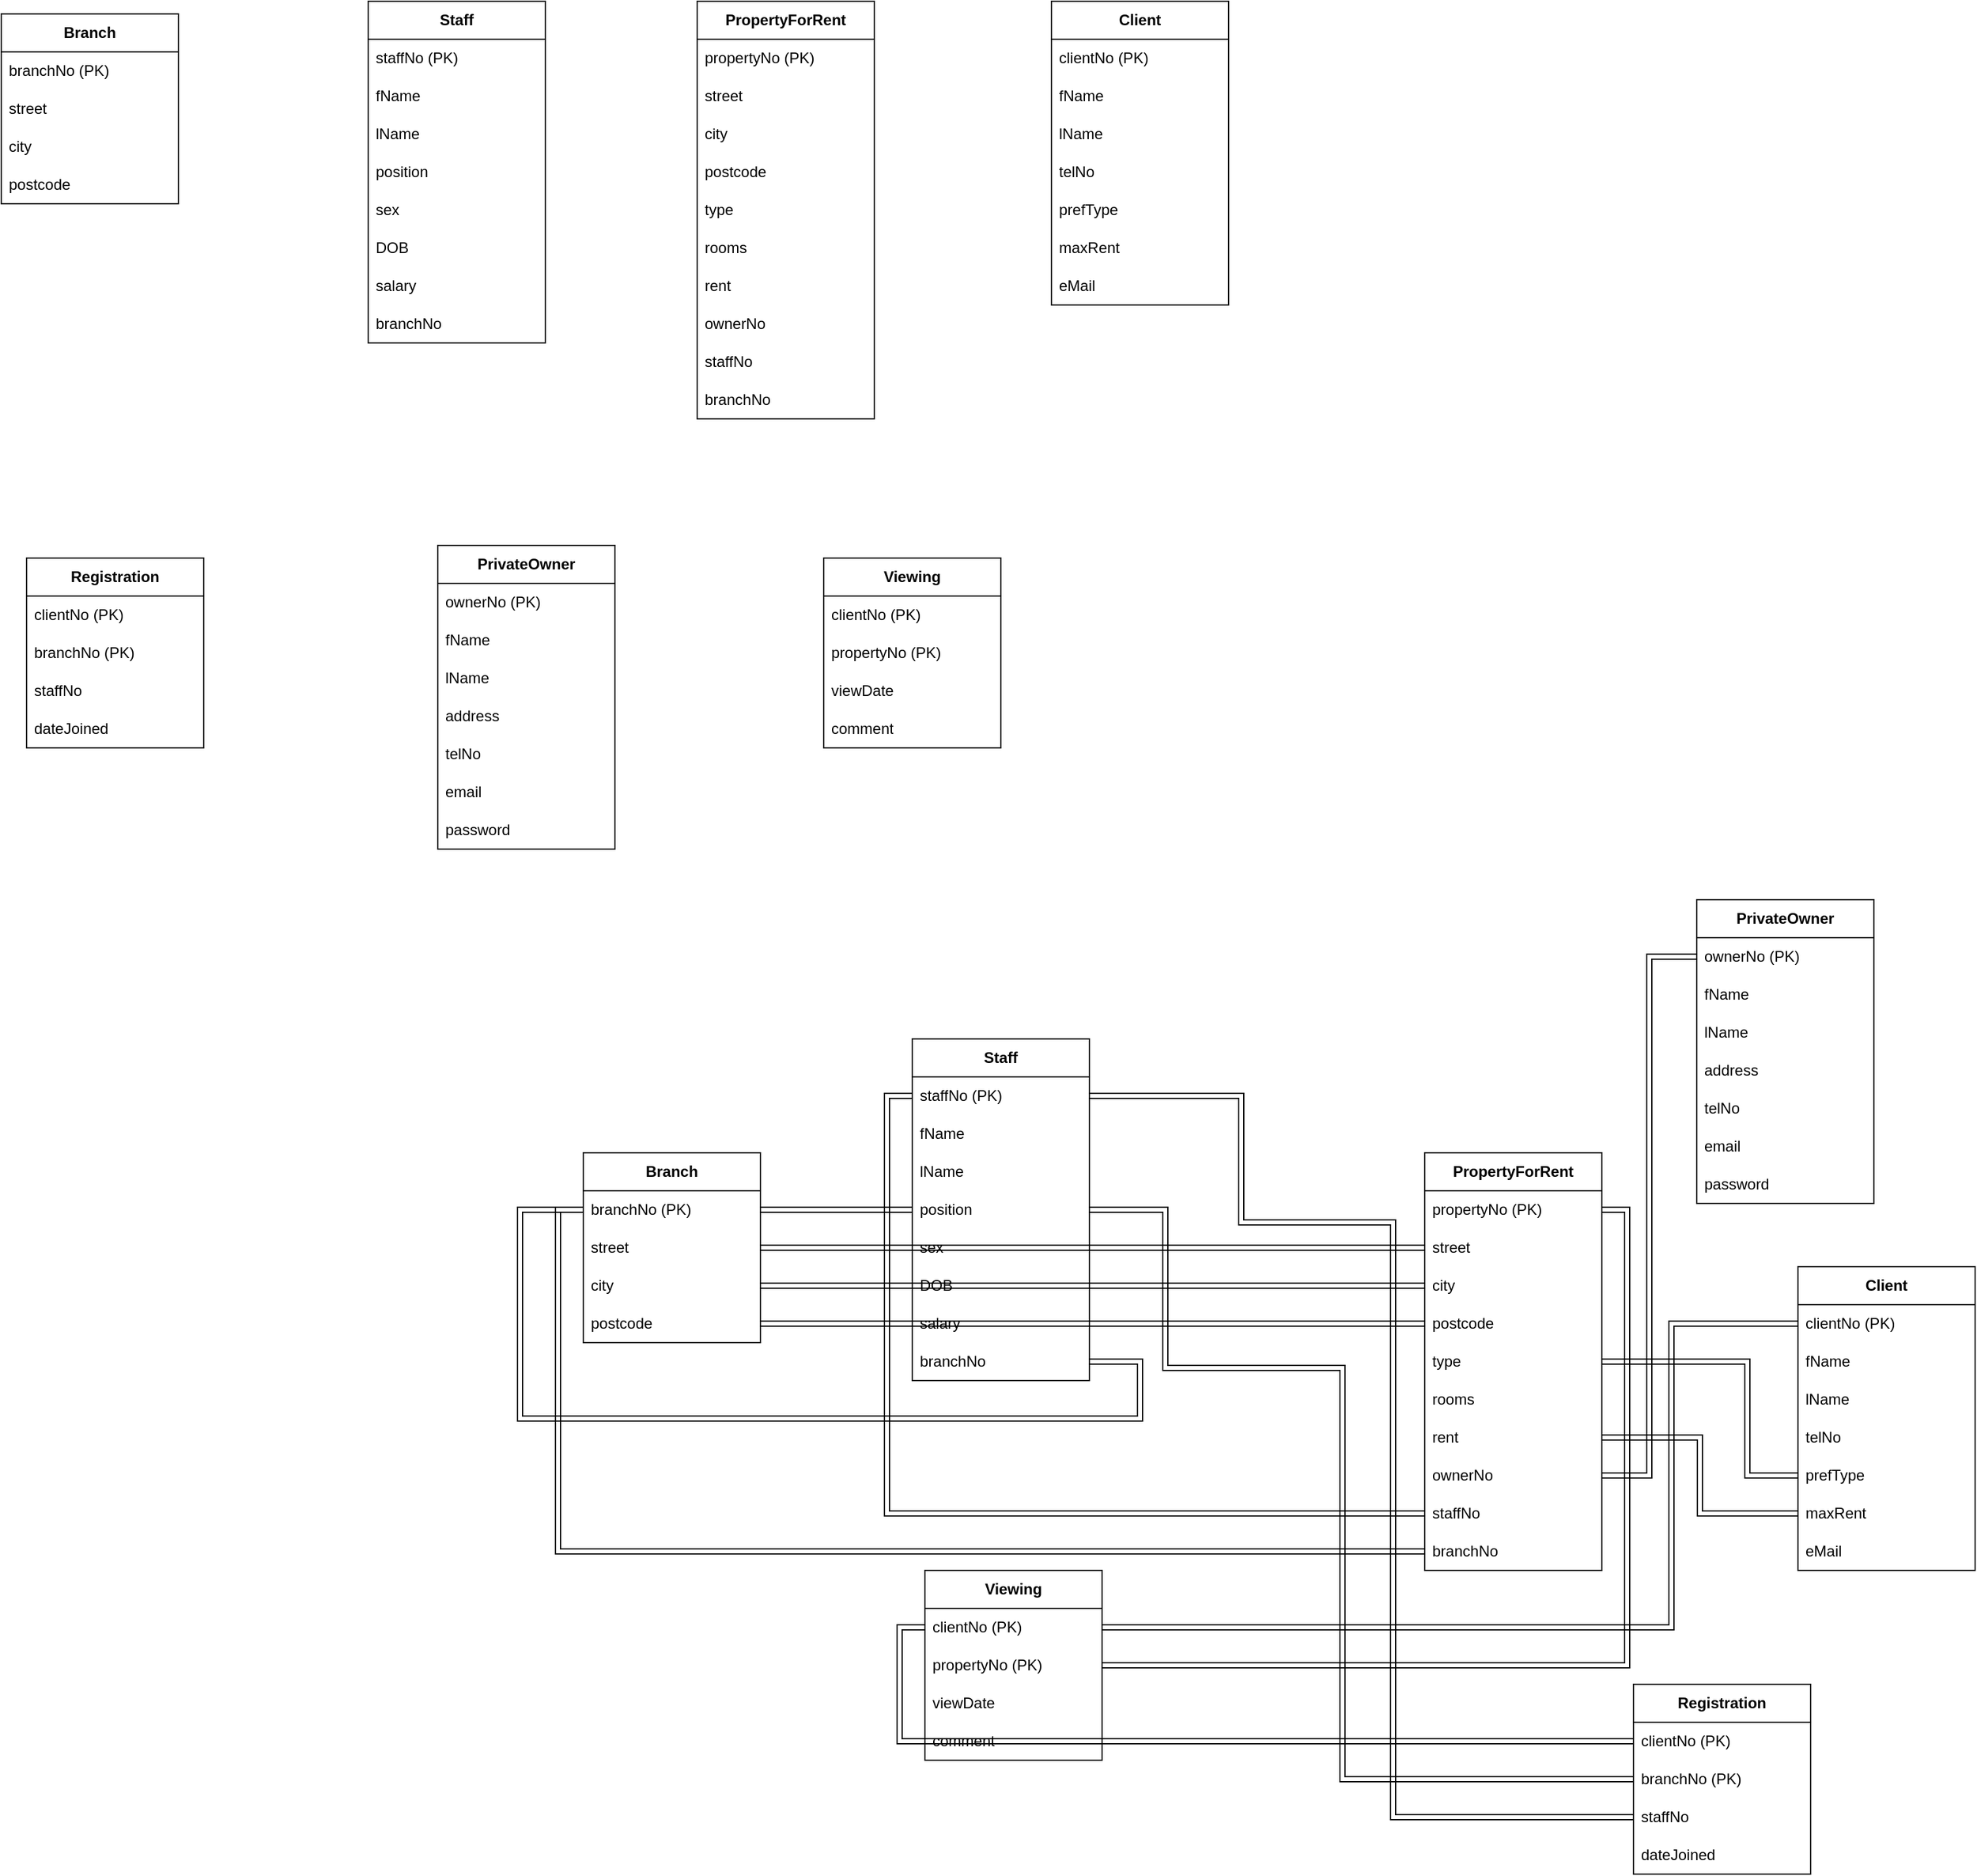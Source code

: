 <mxfile version="21.7.1" type="device">
  <diagram name="Page-1" id="FXGij3SCvR6voQS3Y3lD">
    <mxGraphModel dx="2236" dy="1933" grid="1" gridSize="10" guides="1" tooltips="1" connect="1" arrows="1" fold="1" page="1" pageScale="1" pageWidth="850" pageHeight="1100" math="0" shadow="0">
      <root>
        <mxCell id="0" />
        <mxCell id="1" parent="0" />
        <mxCell id="jaLS9tMJLLmyGlEgdHjR-8" value="Branch" style="swimlane;fontStyle=1;childLayout=stackLayout;horizontal=1;startSize=30;horizontalStack=0;resizeParent=1;resizeParentMax=0;resizeLast=0;collapsible=1;marginBottom=0;whiteSpace=wrap;html=1;" parent="1" vertex="1">
          <mxGeometry x="-310" y="-170" width="140" height="150" as="geometry" />
        </mxCell>
        <mxCell id="jaLS9tMJLLmyGlEgdHjR-9" value="branchNo (PK)" style="text;strokeColor=none;fillColor=none;align=left;verticalAlign=middle;spacingLeft=4;spacingRight=4;overflow=hidden;points=[[0,0.5],[1,0.5]];portConstraint=eastwest;rotatable=0;whiteSpace=wrap;html=1;" parent="jaLS9tMJLLmyGlEgdHjR-8" vertex="1">
          <mxGeometry y="30" width="140" height="30" as="geometry" />
        </mxCell>
        <mxCell id="jaLS9tMJLLmyGlEgdHjR-10" value="street" style="text;strokeColor=none;fillColor=none;align=left;verticalAlign=middle;spacingLeft=4;spacingRight=4;overflow=hidden;points=[[0,0.5],[1,0.5]];portConstraint=eastwest;rotatable=0;whiteSpace=wrap;html=1;" parent="jaLS9tMJLLmyGlEgdHjR-8" vertex="1">
          <mxGeometry y="60" width="140" height="30" as="geometry" />
        </mxCell>
        <mxCell id="jaLS9tMJLLmyGlEgdHjR-11" value="city" style="text;strokeColor=none;fillColor=none;align=left;verticalAlign=middle;spacingLeft=4;spacingRight=4;overflow=hidden;points=[[0,0.5],[1,0.5]];portConstraint=eastwest;rotatable=0;whiteSpace=wrap;html=1;" parent="jaLS9tMJLLmyGlEgdHjR-8" vertex="1">
          <mxGeometry y="90" width="140" height="30" as="geometry" />
        </mxCell>
        <mxCell id="jaLS9tMJLLmyGlEgdHjR-41" value="postcode" style="text;strokeColor=none;fillColor=none;align=left;verticalAlign=middle;spacingLeft=4;spacingRight=4;overflow=hidden;points=[[0,0.5],[1,0.5]];portConstraint=eastwest;rotatable=0;whiteSpace=wrap;html=1;" parent="jaLS9tMJLLmyGlEgdHjR-8" vertex="1">
          <mxGeometry y="120" width="140" height="30" as="geometry" />
        </mxCell>
        <mxCell id="jaLS9tMJLLmyGlEgdHjR-16" value="PropertyForRent" style="swimlane;fontStyle=1;childLayout=stackLayout;horizontal=1;startSize=30;horizontalStack=0;resizeParent=1;resizeParentMax=0;resizeLast=0;collapsible=1;marginBottom=0;whiteSpace=wrap;html=1;" parent="1" vertex="1">
          <mxGeometry x="355" y="-170" width="140" height="330" as="geometry" />
        </mxCell>
        <mxCell id="jaLS9tMJLLmyGlEgdHjR-17" value="propertyNo (PK)" style="text;strokeColor=none;fillColor=none;align=left;verticalAlign=middle;spacingLeft=4;spacingRight=4;overflow=hidden;points=[[0,0.5],[1,0.5]];portConstraint=eastwest;rotatable=0;whiteSpace=wrap;html=1;" parent="jaLS9tMJLLmyGlEgdHjR-16" vertex="1">
          <mxGeometry y="30" width="140" height="30" as="geometry" />
        </mxCell>
        <mxCell id="jaLS9tMJLLmyGlEgdHjR-18" value="street" style="text;strokeColor=none;fillColor=none;align=left;verticalAlign=middle;spacingLeft=4;spacingRight=4;overflow=hidden;points=[[0,0.5],[1,0.5]];portConstraint=eastwest;rotatable=0;whiteSpace=wrap;html=1;" parent="jaLS9tMJLLmyGlEgdHjR-16" vertex="1">
          <mxGeometry y="60" width="140" height="30" as="geometry" />
        </mxCell>
        <mxCell id="jaLS9tMJLLmyGlEgdHjR-19" value="city" style="text;strokeColor=none;fillColor=none;align=left;verticalAlign=middle;spacingLeft=4;spacingRight=4;overflow=hidden;points=[[0,0.5],[1,0.5]];portConstraint=eastwest;rotatable=0;whiteSpace=wrap;html=1;" parent="jaLS9tMJLLmyGlEgdHjR-16" vertex="1">
          <mxGeometry y="90" width="140" height="30" as="geometry" />
        </mxCell>
        <mxCell id="jaLS9tMJLLmyGlEgdHjR-50" value="postcode" style="text;strokeColor=none;fillColor=none;align=left;verticalAlign=middle;spacingLeft=4;spacingRight=4;overflow=hidden;points=[[0,0.5],[1,0.5]];portConstraint=eastwest;rotatable=0;whiteSpace=wrap;html=1;" parent="jaLS9tMJLLmyGlEgdHjR-16" vertex="1">
          <mxGeometry y="120" width="140" height="30" as="geometry" />
        </mxCell>
        <mxCell id="jaLS9tMJLLmyGlEgdHjR-51" value="type" style="text;strokeColor=none;fillColor=none;align=left;verticalAlign=middle;spacingLeft=4;spacingRight=4;overflow=hidden;points=[[0,0.5],[1,0.5]];portConstraint=eastwest;rotatable=0;whiteSpace=wrap;html=1;" parent="jaLS9tMJLLmyGlEgdHjR-16" vertex="1">
          <mxGeometry y="150" width="140" height="30" as="geometry" />
        </mxCell>
        <mxCell id="jaLS9tMJLLmyGlEgdHjR-52" value="rooms" style="text;strokeColor=none;fillColor=none;align=left;verticalAlign=middle;spacingLeft=4;spacingRight=4;overflow=hidden;points=[[0,0.5],[1,0.5]];portConstraint=eastwest;rotatable=0;whiteSpace=wrap;html=1;" parent="jaLS9tMJLLmyGlEgdHjR-16" vertex="1">
          <mxGeometry y="180" width="140" height="30" as="geometry" />
        </mxCell>
        <mxCell id="jaLS9tMJLLmyGlEgdHjR-53" value="rent" style="text;strokeColor=none;fillColor=none;align=left;verticalAlign=middle;spacingLeft=4;spacingRight=4;overflow=hidden;points=[[0,0.5],[1,0.5]];portConstraint=eastwest;rotatable=0;whiteSpace=wrap;html=1;" parent="jaLS9tMJLLmyGlEgdHjR-16" vertex="1">
          <mxGeometry y="210" width="140" height="30" as="geometry" />
        </mxCell>
        <mxCell id="jaLS9tMJLLmyGlEgdHjR-54" value="ownerNo" style="text;strokeColor=none;fillColor=none;align=left;verticalAlign=middle;spacingLeft=4;spacingRight=4;overflow=hidden;points=[[0,0.5],[1,0.5]];portConstraint=eastwest;rotatable=0;whiteSpace=wrap;html=1;" parent="jaLS9tMJLLmyGlEgdHjR-16" vertex="1">
          <mxGeometry y="240" width="140" height="30" as="geometry" />
        </mxCell>
        <mxCell id="jaLS9tMJLLmyGlEgdHjR-83" value="staffNo" style="text;strokeColor=none;fillColor=none;align=left;verticalAlign=middle;spacingLeft=4;spacingRight=4;overflow=hidden;points=[[0,0.5],[1,0.5]];portConstraint=eastwest;rotatable=0;whiteSpace=wrap;html=1;" parent="jaLS9tMJLLmyGlEgdHjR-16" vertex="1">
          <mxGeometry y="270" width="140" height="30" as="geometry" />
        </mxCell>
        <mxCell id="jaLS9tMJLLmyGlEgdHjR-84" value="branchNo" style="text;strokeColor=none;fillColor=none;align=left;verticalAlign=middle;spacingLeft=4;spacingRight=4;overflow=hidden;points=[[0,0.5],[1,0.5]];portConstraint=eastwest;rotatable=0;whiteSpace=wrap;html=1;" parent="jaLS9tMJLLmyGlEgdHjR-16" vertex="1">
          <mxGeometry y="300" width="140" height="30" as="geometry" />
        </mxCell>
        <mxCell id="jaLS9tMJLLmyGlEgdHjR-20" value="Client" style="swimlane;fontStyle=1;childLayout=stackLayout;horizontal=1;startSize=30;horizontalStack=0;resizeParent=1;resizeParentMax=0;resizeLast=0;collapsible=1;marginBottom=0;whiteSpace=wrap;html=1;" parent="1" vertex="1">
          <mxGeometry x="650" y="-80" width="140" height="240" as="geometry" />
        </mxCell>
        <mxCell id="jaLS9tMJLLmyGlEgdHjR-21" value="clientNo (PK)" style="text;strokeColor=none;fillColor=none;align=left;verticalAlign=middle;spacingLeft=4;spacingRight=4;overflow=hidden;points=[[0,0.5],[1,0.5]];portConstraint=eastwest;rotatable=0;whiteSpace=wrap;html=1;" parent="jaLS9tMJLLmyGlEgdHjR-20" vertex="1">
          <mxGeometry y="30" width="140" height="30" as="geometry" />
        </mxCell>
        <mxCell id="jaLS9tMJLLmyGlEgdHjR-22" value="fName" style="text;strokeColor=none;fillColor=none;align=left;verticalAlign=middle;spacingLeft=4;spacingRight=4;overflow=hidden;points=[[0,0.5],[1,0.5]];portConstraint=eastwest;rotatable=0;whiteSpace=wrap;html=1;" parent="jaLS9tMJLLmyGlEgdHjR-20" vertex="1">
          <mxGeometry y="60" width="140" height="30" as="geometry" />
        </mxCell>
        <mxCell id="jaLS9tMJLLmyGlEgdHjR-23" value="lName" style="text;strokeColor=none;fillColor=none;align=left;verticalAlign=middle;spacingLeft=4;spacingRight=4;overflow=hidden;points=[[0,0.5],[1,0.5]];portConstraint=eastwest;rotatable=0;whiteSpace=wrap;html=1;" parent="jaLS9tMJLLmyGlEgdHjR-20" vertex="1">
          <mxGeometry y="90" width="140" height="30" as="geometry" />
        </mxCell>
        <mxCell id="jaLS9tMJLLmyGlEgdHjR-56" value="telNo" style="text;strokeColor=none;fillColor=none;align=left;verticalAlign=middle;spacingLeft=4;spacingRight=4;overflow=hidden;points=[[0,0.5],[1,0.5]];portConstraint=eastwest;rotatable=0;whiteSpace=wrap;html=1;" parent="jaLS9tMJLLmyGlEgdHjR-20" vertex="1">
          <mxGeometry y="120" width="140" height="30" as="geometry" />
        </mxCell>
        <mxCell id="jaLS9tMJLLmyGlEgdHjR-57" value="prefType" style="text;strokeColor=none;fillColor=none;align=left;verticalAlign=middle;spacingLeft=4;spacingRight=4;overflow=hidden;points=[[0,0.5],[1,0.5]];portConstraint=eastwest;rotatable=0;whiteSpace=wrap;html=1;" parent="jaLS9tMJLLmyGlEgdHjR-20" vertex="1">
          <mxGeometry y="150" width="140" height="30" as="geometry" />
        </mxCell>
        <mxCell id="jaLS9tMJLLmyGlEgdHjR-58" value="maxRent" style="text;strokeColor=none;fillColor=none;align=left;verticalAlign=middle;spacingLeft=4;spacingRight=4;overflow=hidden;points=[[0,0.5],[1,0.5]];portConstraint=eastwest;rotatable=0;whiteSpace=wrap;html=1;" parent="jaLS9tMJLLmyGlEgdHjR-20" vertex="1">
          <mxGeometry y="180" width="140" height="30" as="geometry" />
        </mxCell>
        <mxCell id="jaLS9tMJLLmyGlEgdHjR-59" value="eMail" style="text;strokeColor=none;fillColor=none;align=left;verticalAlign=middle;spacingLeft=4;spacingRight=4;overflow=hidden;points=[[0,0.5],[1,0.5]];portConstraint=eastwest;rotatable=0;whiteSpace=wrap;html=1;" parent="jaLS9tMJLLmyGlEgdHjR-20" vertex="1">
          <mxGeometry y="210" width="140" height="30" as="geometry" />
        </mxCell>
        <mxCell id="jaLS9tMJLLmyGlEgdHjR-24" value="PrivateOwner" style="swimlane;fontStyle=1;childLayout=stackLayout;horizontal=1;startSize=30;horizontalStack=0;resizeParent=1;resizeParentMax=0;resizeLast=0;collapsible=1;marginBottom=0;whiteSpace=wrap;html=1;" parent="1" vertex="1">
          <mxGeometry x="570" y="-370" width="140" height="240" as="geometry" />
        </mxCell>
        <mxCell id="jaLS9tMJLLmyGlEgdHjR-25" value="ownerNo (PK)" style="text;strokeColor=none;fillColor=none;align=left;verticalAlign=middle;spacingLeft=4;spacingRight=4;overflow=hidden;points=[[0,0.5],[1,0.5]];portConstraint=eastwest;rotatable=0;whiteSpace=wrap;html=1;" parent="jaLS9tMJLLmyGlEgdHjR-24" vertex="1">
          <mxGeometry y="30" width="140" height="30" as="geometry" />
        </mxCell>
        <mxCell id="jaLS9tMJLLmyGlEgdHjR-26" value="fName" style="text;strokeColor=none;fillColor=none;align=left;verticalAlign=middle;spacingLeft=4;spacingRight=4;overflow=hidden;points=[[0,0.5],[1,0.5]];portConstraint=eastwest;rotatable=0;whiteSpace=wrap;html=1;" parent="jaLS9tMJLLmyGlEgdHjR-24" vertex="1">
          <mxGeometry y="60" width="140" height="30" as="geometry" />
        </mxCell>
        <mxCell id="jaLS9tMJLLmyGlEgdHjR-27" value="lName" style="text;strokeColor=none;fillColor=none;align=left;verticalAlign=middle;spacingLeft=4;spacingRight=4;overflow=hidden;points=[[0,0.5],[1,0.5]];portConstraint=eastwest;rotatable=0;whiteSpace=wrap;html=1;" parent="jaLS9tMJLLmyGlEgdHjR-24" vertex="1">
          <mxGeometry y="90" width="140" height="30" as="geometry" />
        </mxCell>
        <mxCell id="jaLS9tMJLLmyGlEgdHjR-61" value="address" style="text;strokeColor=none;fillColor=none;align=left;verticalAlign=middle;spacingLeft=4;spacingRight=4;overflow=hidden;points=[[0,0.5],[1,0.5]];portConstraint=eastwest;rotatable=0;whiteSpace=wrap;html=1;" parent="jaLS9tMJLLmyGlEgdHjR-24" vertex="1">
          <mxGeometry y="120" width="140" height="30" as="geometry" />
        </mxCell>
        <mxCell id="jaLS9tMJLLmyGlEgdHjR-62" value="telNo" style="text;strokeColor=none;fillColor=none;align=left;verticalAlign=middle;spacingLeft=4;spacingRight=4;overflow=hidden;points=[[0,0.5],[1,0.5]];portConstraint=eastwest;rotatable=0;whiteSpace=wrap;html=1;" parent="jaLS9tMJLLmyGlEgdHjR-24" vertex="1">
          <mxGeometry y="150" width="140" height="30" as="geometry" />
        </mxCell>
        <mxCell id="jaLS9tMJLLmyGlEgdHjR-63" value="email" style="text;strokeColor=none;fillColor=none;align=left;verticalAlign=middle;spacingLeft=4;spacingRight=4;overflow=hidden;points=[[0,0.5],[1,0.5]];portConstraint=eastwest;rotatable=0;whiteSpace=wrap;html=1;" parent="jaLS9tMJLLmyGlEgdHjR-24" vertex="1">
          <mxGeometry y="180" width="140" height="30" as="geometry" />
        </mxCell>
        <mxCell id="jaLS9tMJLLmyGlEgdHjR-64" value="password" style="text;strokeColor=none;fillColor=none;align=left;verticalAlign=middle;spacingLeft=4;spacingRight=4;overflow=hidden;points=[[0,0.5],[1,0.5]];portConstraint=eastwest;rotatable=0;whiteSpace=wrap;html=1;" parent="jaLS9tMJLLmyGlEgdHjR-24" vertex="1">
          <mxGeometry y="210" width="140" height="30" as="geometry" />
        </mxCell>
        <mxCell id="jaLS9tMJLLmyGlEgdHjR-28" value="Viewing" style="swimlane;fontStyle=1;childLayout=stackLayout;horizontal=1;startSize=30;horizontalStack=0;resizeParent=1;resizeParentMax=0;resizeLast=0;collapsible=1;marginBottom=0;whiteSpace=wrap;html=1;" parent="1" vertex="1">
          <mxGeometry x="-40" y="160" width="140" height="150" as="geometry" />
        </mxCell>
        <mxCell id="jaLS9tMJLLmyGlEgdHjR-29" value="clientNo (PK)" style="text;strokeColor=none;fillColor=none;align=left;verticalAlign=middle;spacingLeft=4;spacingRight=4;overflow=hidden;points=[[0,0.5],[1,0.5]];portConstraint=eastwest;rotatable=0;whiteSpace=wrap;html=1;" parent="jaLS9tMJLLmyGlEgdHjR-28" vertex="1">
          <mxGeometry y="30" width="140" height="30" as="geometry" />
        </mxCell>
        <mxCell id="jaLS9tMJLLmyGlEgdHjR-30" value="propertyNo (PK)" style="text;strokeColor=none;fillColor=none;align=left;verticalAlign=middle;spacingLeft=4;spacingRight=4;overflow=hidden;points=[[0,0.5],[1,0.5]];portConstraint=eastwest;rotatable=0;whiteSpace=wrap;html=1;" parent="jaLS9tMJLLmyGlEgdHjR-28" vertex="1">
          <mxGeometry y="60" width="140" height="30" as="geometry" />
        </mxCell>
        <mxCell id="jaLS9tMJLLmyGlEgdHjR-31" value="viewDate" style="text;strokeColor=none;fillColor=none;align=left;verticalAlign=middle;spacingLeft=4;spacingRight=4;overflow=hidden;points=[[0,0.5],[1,0.5]];portConstraint=eastwest;rotatable=0;whiteSpace=wrap;html=1;" parent="jaLS9tMJLLmyGlEgdHjR-28" vertex="1">
          <mxGeometry y="90" width="140" height="30" as="geometry" />
        </mxCell>
        <mxCell id="jaLS9tMJLLmyGlEgdHjR-65" value="comment" style="text;strokeColor=none;fillColor=none;align=left;verticalAlign=middle;spacingLeft=4;spacingRight=4;overflow=hidden;points=[[0,0.5],[1,0.5]];portConstraint=eastwest;rotatable=0;whiteSpace=wrap;html=1;" parent="jaLS9tMJLLmyGlEgdHjR-28" vertex="1">
          <mxGeometry y="120" width="140" height="30" as="geometry" />
        </mxCell>
        <mxCell id="jaLS9tMJLLmyGlEgdHjR-32" value="Registration" style="swimlane;fontStyle=1;childLayout=stackLayout;horizontal=1;startSize=30;horizontalStack=0;resizeParent=1;resizeParentMax=0;resizeLast=0;collapsible=1;marginBottom=0;whiteSpace=wrap;html=1;" parent="1" vertex="1">
          <mxGeometry x="520" y="250" width="140" height="150" as="geometry" />
        </mxCell>
        <mxCell id="jaLS9tMJLLmyGlEgdHjR-33" value="clientNo (PK)" style="text;strokeColor=none;fillColor=none;align=left;verticalAlign=middle;spacingLeft=4;spacingRight=4;overflow=hidden;points=[[0,0.5],[1,0.5]];portConstraint=eastwest;rotatable=0;whiteSpace=wrap;html=1;" parent="jaLS9tMJLLmyGlEgdHjR-32" vertex="1">
          <mxGeometry y="30" width="140" height="30" as="geometry" />
        </mxCell>
        <mxCell id="jaLS9tMJLLmyGlEgdHjR-34" value="branchNo (PK)" style="text;strokeColor=none;fillColor=none;align=left;verticalAlign=middle;spacingLeft=4;spacingRight=4;overflow=hidden;points=[[0,0.5],[1,0.5]];portConstraint=eastwest;rotatable=0;whiteSpace=wrap;html=1;" parent="jaLS9tMJLLmyGlEgdHjR-32" vertex="1">
          <mxGeometry y="60" width="140" height="30" as="geometry" />
        </mxCell>
        <mxCell id="jaLS9tMJLLmyGlEgdHjR-35" value="staffNo" style="text;strokeColor=none;fillColor=none;align=left;verticalAlign=middle;spacingLeft=4;spacingRight=4;overflow=hidden;points=[[0,0.5],[1,0.5]];portConstraint=eastwest;rotatable=0;whiteSpace=wrap;html=1;" parent="jaLS9tMJLLmyGlEgdHjR-32" vertex="1">
          <mxGeometry y="90" width="140" height="30" as="geometry" />
        </mxCell>
        <mxCell id="jaLS9tMJLLmyGlEgdHjR-66" value="dateJoined" style="text;strokeColor=none;fillColor=none;align=left;verticalAlign=middle;spacingLeft=4;spacingRight=4;overflow=hidden;points=[[0,0.5],[1,0.5]];portConstraint=eastwest;rotatable=0;whiteSpace=wrap;html=1;" parent="jaLS9tMJLLmyGlEgdHjR-32" vertex="1">
          <mxGeometry y="120" width="140" height="30" as="geometry" />
        </mxCell>
        <mxCell id="jaLS9tMJLLmyGlEgdHjR-71" style="edgeStyle=orthogonalEdgeStyle;shape=link;rounded=0;orthogonalLoop=1;jettySize=auto;html=1;exitX=0;exitY=0.5;exitDx=0;exitDy=0;entryX=1;entryY=0.5;entryDx=0;entryDy=0;" parent="1" source="jaLS9tMJLLmyGlEgdHjR-9" target="jaLS9tMJLLmyGlEgdHjR-49" edge="1">
          <mxGeometry relative="1" as="geometry">
            <Array as="points">
              <mxPoint x="-360" y="-125" />
              <mxPoint x="-360" y="40" />
              <mxPoint x="130" y="40" />
              <mxPoint x="130" y="-5" />
            </Array>
          </mxGeometry>
        </mxCell>
        <mxCell id="jaLS9tMJLLmyGlEgdHjR-73" style="edgeStyle=orthogonalEdgeStyle;shape=link;rounded=0;orthogonalLoop=1;jettySize=auto;html=1;exitX=0;exitY=0.5;exitDx=0;exitDy=0;entryX=1;entryY=0.5;entryDx=0;entryDy=0;" parent="1" source="jaLS9tMJLLmyGlEgdHjR-18" target="jaLS9tMJLLmyGlEgdHjR-10" edge="1">
          <mxGeometry relative="1" as="geometry" />
        </mxCell>
        <mxCell id="jaLS9tMJLLmyGlEgdHjR-74" style="edgeStyle=orthogonalEdgeStyle;shape=link;rounded=0;orthogonalLoop=1;jettySize=auto;html=1;exitX=0;exitY=0.5;exitDx=0;exitDy=0;entryX=1;entryY=0.5;entryDx=0;entryDy=0;" parent="1" source="jaLS9tMJLLmyGlEgdHjR-19" target="jaLS9tMJLLmyGlEgdHjR-11" edge="1">
          <mxGeometry relative="1" as="geometry" />
        </mxCell>
        <mxCell id="jaLS9tMJLLmyGlEgdHjR-75" style="edgeStyle=orthogonalEdgeStyle;shape=link;rounded=0;orthogonalLoop=1;jettySize=auto;html=1;exitX=0;exitY=0.5;exitDx=0;exitDy=0;entryX=1;entryY=0.5;entryDx=0;entryDy=0;" parent="1" source="jaLS9tMJLLmyGlEgdHjR-50" target="jaLS9tMJLLmyGlEgdHjR-41" edge="1">
          <mxGeometry relative="1" as="geometry" />
        </mxCell>
        <mxCell id="jaLS9tMJLLmyGlEgdHjR-76" style="edgeStyle=orthogonalEdgeStyle;shape=link;rounded=0;orthogonalLoop=1;jettySize=auto;html=1;exitX=1;exitY=0.5;exitDx=0;exitDy=0;entryX=1;entryY=0.5;entryDx=0;entryDy=0;" parent="1" source="jaLS9tMJLLmyGlEgdHjR-17" target="jaLS9tMJLLmyGlEgdHjR-30" edge="1">
          <mxGeometry relative="1" as="geometry" />
        </mxCell>
        <mxCell id="jaLS9tMJLLmyGlEgdHjR-77" style="edgeStyle=orthogonalEdgeStyle;shape=link;rounded=0;orthogonalLoop=1;jettySize=auto;html=1;exitX=0;exitY=0.5;exitDx=0;exitDy=0;entryX=1;entryY=0.5;entryDx=0;entryDy=0;" parent="1" source="jaLS9tMJLLmyGlEgdHjR-21" target="jaLS9tMJLLmyGlEgdHjR-29" edge="1">
          <mxGeometry relative="1" as="geometry">
            <Array as="points">
              <mxPoint x="550" y="-35" />
              <mxPoint x="550" y="205" />
            </Array>
          </mxGeometry>
        </mxCell>
        <mxCell id="jaLS9tMJLLmyGlEgdHjR-78" style="edgeStyle=orthogonalEdgeStyle;shape=link;rounded=0;orthogonalLoop=1;jettySize=auto;html=1;exitX=0;exitY=0.5;exitDx=0;exitDy=0;entryX=0;entryY=0.5;entryDx=0;entryDy=0;" parent="1" source="jaLS9tMJLLmyGlEgdHjR-33" target="jaLS9tMJLLmyGlEgdHjR-29" edge="1">
          <mxGeometry relative="1" as="geometry" />
        </mxCell>
        <mxCell id="jaLS9tMJLLmyGlEgdHjR-79" style="edgeStyle=orthogonalEdgeStyle;shape=link;rounded=0;orthogonalLoop=1;jettySize=auto;html=1;exitX=0;exitY=0.5;exitDx=0;exitDy=0;entryX=1;entryY=0.5;entryDx=0;entryDy=0;" parent="1" source="jaLS9tMJLLmyGlEgdHjR-12" target="jaLS9tMJLLmyGlEgdHjR-9" edge="1">
          <mxGeometry relative="1" as="geometry" />
        </mxCell>
        <mxCell id="jaLS9tMJLLmyGlEgdHjR-80" style="edgeStyle=orthogonalEdgeStyle;shape=link;rounded=0;orthogonalLoop=1;jettySize=auto;html=1;exitX=0;exitY=0.5;exitDx=0;exitDy=0;entryX=1;entryY=0.5;entryDx=0;entryDy=0;" parent="1" source="jaLS9tMJLLmyGlEgdHjR-35" target="jaLS9tMJLLmyGlEgdHjR-13" edge="1">
          <mxGeometry relative="1" as="geometry">
            <Array as="points">
              <mxPoint x="330" y="355" />
              <mxPoint x="330" y="-115" />
              <mxPoint x="210" y="-115" />
              <mxPoint x="210" y="-215" />
            </Array>
          </mxGeometry>
        </mxCell>
        <mxCell id="jaLS9tMJLLmyGlEgdHjR-81" value="" style="edgeStyle=orthogonalEdgeStyle;shape=link;rounded=0;orthogonalLoop=1;jettySize=auto;html=1;exitX=0;exitY=0.5;exitDx=0;exitDy=0;entryX=1;entryY=0.5;entryDx=0;entryDy=0;" parent="1" source="jaLS9tMJLLmyGlEgdHjR-34" target="jaLS9tMJLLmyGlEgdHjR-12" edge="1">
          <mxGeometry relative="1" as="geometry">
            <mxPoint x="530" y="405" as="sourcePoint" />
            <mxPoint x="-230" y="-145" as="targetPoint" />
            <Array as="points">
              <mxPoint x="290" y="325" />
              <mxPoint x="290" />
              <mxPoint x="150" />
              <mxPoint x="150" y="-125" />
            </Array>
          </mxGeometry>
        </mxCell>
        <mxCell id="jaLS9tMJLLmyGlEgdHjR-12" value="Staff" style="swimlane;fontStyle=1;childLayout=stackLayout;horizontal=1;startSize=30;horizontalStack=0;resizeParent=1;resizeParentMax=0;resizeLast=0;collapsible=1;marginBottom=0;whiteSpace=wrap;html=1;" parent="1" vertex="1">
          <mxGeometry x="-50" y="-260" width="140" height="270" as="geometry" />
        </mxCell>
        <mxCell id="jaLS9tMJLLmyGlEgdHjR-13" value="staffNo (PK)" style="text;strokeColor=none;fillColor=none;align=left;verticalAlign=middle;spacingLeft=4;spacingRight=4;overflow=hidden;points=[[0,0.5],[1,0.5]];portConstraint=eastwest;rotatable=0;whiteSpace=wrap;html=1;" parent="jaLS9tMJLLmyGlEgdHjR-12" vertex="1">
          <mxGeometry y="30" width="140" height="30" as="geometry" />
        </mxCell>
        <mxCell id="jaLS9tMJLLmyGlEgdHjR-14" value="fName" style="text;strokeColor=none;fillColor=none;align=left;verticalAlign=middle;spacingLeft=4;spacingRight=4;overflow=hidden;points=[[0,0.5],[1,0.5]];portConstraint=eastwest;rotatable=0;whiteSpace=wrap;html=1;" parent="jaLS9tMJLLmyGlEgdHjR-12" vertex="1">
          <mxGeometry y="60" width="140" height="30" as="geometry" />
        </mxCell>
        <mxCell id="jaLS9tMJLLmyGlEgdHjR-15" value="lName" style="text;strokeColor=none;fillColor=none;align=left;verticalAlign=middle;spacingLeft=4;spacingRight=4;overflow=hidden;points=[[0,0.5],[1,0.5]];portConstraint=eastwest;rotatable=0;whiteSpace=wrap;html=1;" parent="jaLS9tMJLLmyGlEgdHjR-12" vertex="1">
          <mxGeometry y="90" width="140" height="30" as="geometry" />
        </mxCell>
        <mxCell id="jaLS9tMJLLmyGlEgdHjR-45" value="position" style="text;strokeColor=none;fillColor=none;align=left;verticalAlign=middle;spacingLeft=4;spacingRight=4;overflow=hidden;points=[[0,0.5],[1,0.5]];portConstraint=eastwest;rotatable=0;whiteSpace=wrap;html=1;" parent="jaLS9tMJLLmyGlEgdHjR-12" vertex="1">
          <mxGeometry y="120" width="140" height="30" as="geometry" />
        </mxCell>
        <mxCell id="jaLS9tMJLLmyGlEgdHjR-46" value="sex" style="text;strokeColor=none;fillColor=none;align=left;verticalAlign=middle;spacingLeft=4;spacingRight=4;overflow=hidden;points=[[0,0.5],[1,0.5]];portConstraint=eastwest;rotatable=0;whiteSpace=wrap;html=1;" parent="jaLS9tMJLLmyGlEgdHjR-12" vertex="1">
          <mxGeometry y="150" width="140" height="30" as="geometry" />
        </mxCell>
        <mxCell id="jaLS9tMJLLmyGlEgdHjR-47" value="DOB" style="text;strokeColor=none;fillColor=none;align=left;verticalAlign=middle;spacingLeft=4;spacingRight=4;overflow=hidden;points=[[0,0.5],[1,0.5]];portConstraint=eastwest;rotatable=0;whiteSpace=wrap;html=1;" parent="jaLS9tMJLLmyGlEgdHjR-12" vertex="1">
          <mxGeometry y="180" width="140" height="30" as="geometry" />
        </mxCell>
        <mxCell id="jaLS9tMJLLmyGlEgdHjR-48" value="salary" style="text;strokeColor=none;fillColor=none;align=left;verticalAlign=middle;spacingLeft=4;spacingRight=4;overflow=hidden;points=[[0,0.5],[1,0.5]];portConstraint=eastwest;rotatable=0;whiteSpace=wrap;html=1;" parent="jaLS9tMJLLmyGlEgdHjR-12" vertex="1">
          <mxGeometry y="210" width="140" height="30" as="geometry" />
        </mxCell>
        <mxCell id="jaLS9tMJLLmyGlEgdHjR-49" value="branchNo" style="text;strokeColor=none;fillColor=none;align=left;verticalAlign=middle;spacingLeft=4;spacingRight=4;overflow=hidden;points=[[0,0.5],[1,0.5]];portConstraint=eastwest;rotatable=0;whiteSpace=wrap;html=1;" parent="jaLS9tMJLLmyGlEgdHjR-12" vertex="1">
          <mxGeometry y="240" width="140" height="30" as="geometry" />
        </mxCell>
        <mxCell id="jaLS9tMJLLmyGlEgdHjR-82" style="edgeStyle=orthogonalEdgeStyle;shape=link;rounded=0;orthogonalLoop=1;jettySize=auto;html=1;exitX=0;exitY=0.5;exitDx=0;exitDy=0;entryX=1;entryY=0.5;entryDx=0;entryDy=0;" parent="1" source="jaLS9tMJLLmyGlEgdHjR-25" target="jaLS9tMJLLmyGlEgdHjR-54" edge="1">
          <mxGeometry relative="1" as="geometry" />
        </mxCell>
        <mxCell id="jaLS9tMJLLmyGlEgdHjR-86" style="edgeStyle=orthogonalEdgeStyle;shape=link;rounded=0;orthogonalLoop=1;jettySize=auto;html=1;exitX=0;exitY=0.5;exitDx=0;exitDy=0;entryX=0;entryY=0.5;entryDx=0;entryDy=0;" parent="1" source="jaLS9tMJLLmyGlEgdHjR-9" target="jaLS9tMJLLmyGlEgdHjR-84" edge="1">
          <mxGeometry relative="1" as="geometry" />
        </mxCell>
        <mxCell id="jaLS9tMJLLmyGlEgdHjR-87" style="edgeStyle=orthogonalEdgeStyle;shape=link;rounded=0;orthogonalLoop=1;jettySize=auto;html=1;exitX=0;exitY=0.5;exitDx=0;exitDy=0;entryX=0;entryY=0.5;entryDx=0;entryDy=0;" parent="1" source="jaLS9tMJLLmyGlEgdHjR-83" target="jaLS9tMJLLmyGlEgdHjR-13" edge="1">
          <mxGeometry relative="1" as="geometry" />
        </mxCell>
        <mxCell id="jaLS9tMJLLmyGlEgdHjR-88" style="edgeStyle=orthogonalEdgeStyle;shape=link;rounded=0;orthogonalLoop=1;jettySize=auto;html=1;exitX=1;exitY=0.5;exitDx=0;exitDy=0;" parent="1" source="jaLS9tMJLLmyGlEgdHjR-51" target="jaLS9tMJLLmyGlEgdHjR-57" edge="1">
          <mxGeometry relative="1" as="geometry">
            <Array as="points">
              <mxPoint x="610" y="-5" />
              <mxPoint x="610" y="85" />
            </Array>
          </mxGeometry>
        </mxCell>
        <mxCell id="jaLS9tMJLLmyGlEgdHjR-89" style="edgeStyle=orthogonalEdgeStyle;shape=link;rounded=0;orthogonalLoop=1;jettySize=auto;html=1;exitX=1;exitY=0.5;exitDx=0;exitDy=0;" parent="1" source="jaLS9tMJLLmyGlEgdHjR-53" target="jaLS9tMJLLmyGlEgdHjR-58" edge="1">
          <mxGeometry relative="1" as="geometry" />
        </mxCell>
        <mxCell id="jaLS9tMJLLmyGlEgdHjR-91" value="Branch" style="swimlane;fontStyle=1;childLayout=stackLayout;horizontal=1;startSize=30;horizontalStack=0;resizeParent=1;resizeParentMax=0;resizeLast=0;collapsible=1;marginBottom=0;whiteSpace=wrap;html=1;" parent="1" vertex="1">
          <mxGeometry x="-770" y="-1070" width="140" height="150" as="geometry" />
        </mxCell>
        <mxCell id="jaLS9tMJLLmyGlEgdHjR-92" value="branchNo (PK)" style="text;strokeColor=none;fillColor=none;align=left;verticalAlign=middle;spacingLeft=4;spacingRight=4;overflow=hidden;points=[[0,0.5],[1,0.5]];portConstraint=eastwest;rotatable=0;whiteSpace=wrap;html=1;" parent="jaLS9tMJLLmyGlEgdHjR-91" vertex="1">
          <mxGeometry y="30" width="140" height="30" as="geometry" />
        </mxCell>
        <mxCell id="jaLS9tMJLLmyGlEgdHjR-93" value="street" style="text;strokeColor=none;fillColor=none;align=left;verticalAlign=middle;spacingLeft=4;spacingRight=4;overflow=hidden;points=[[0,0.5],[1,0.5]];portConstraint=eastwest;rotatable=0;whiteSpace=wrap;html=1;" parent="jaLS9tMJLLmyGlEgdHjR-91" vertex="1">
          <mxGeometry y="60" width="140" height="30" as="geometry" />
        </mxCell>
        <mxCell id="jaLS9tMJLLmyGlEgdHjR-94" value="city" style="text;strokeColor=none;fillColor=none;align=left;verticalAlign=middle;spacingLeft=4;spacingRight=4;overflow=hidden;points=[[0,0.5],[1,0.5]];portConstraint=eastwest;rotatable=0;whiteSpace=wrap;html=1;" parent="jaLS9tMJLLmyGlEgdHjR-91" vertex="1">
          <mxGeometry y="90" width="140" height="30" as="geometry" />
        </mxCell>
        <mxCell id="jaLS9tMJLLmyGlEgdHjR-95" value="postcode" style="text;strokeColor=none;fillColor=none;align=left;verticalAlign=middle;spacingLeft=4;spacingRight=4;overflow=hidden;points=[[0,0.5],[1,0.5]];portConstraint=eastwest;rotatable=0;whiteSpace=wrap;html=1;" parent="jaLS9tMJLLmyGlEgdHjR-91" vertex="1">
          <mxGeometry y="120" width="140" height="30" as="geometry" />
        </mxCell>
        <mxCell id="jaLS9tMJLLmyGlEgdHjR-96" value="Staff" style="swimlane;fontStyle=1;childLayout=stackLayout;horizontal=1;startSize=30;horizontalStack=0;resizeParent=1;resizeParentMax=0;resizeLast=0;collapsible=1;marginBottom=0;whiteSpace=wrap;html=1;" parent="1" vertex="1">
          <mxGeometry x="-480" y="-1080" width="140" height="270" as="geometry" />
        </mxCell>
        <mxCell id="jaLS9tMJLLmyGlEgdHjR-97" value="staffNo (PK)" style="text;strokeColor=none;fillColor=none;align=left;verticalAlign=middle;spacingLeft=4;spacingRight=4;overflow=hidden;points=[[0,0.5],[1,0.5]];portConstraint=eastwest;rotatable=0;whiteSpace=wrap;html=1;" parent="jaLS9tMJLLmyGlEgdHjR-96" vertex="1">
          <mxGeometry y="30" width="140" height="30" as="geometry" />
        </mxCell>
        <mxCell id="jaLS9tMJLLmyGlEgdHjR-98" value="fName" style="text;strokeColor=none;fillColor=none;align=left;verticalAlign=middle;spacingLeft=4;spacingRight=4;overflow=hidden;points=[[0,0.5],[1,0.5]];portConstraint=eastwest;rotatable=0;whiteSpace=wrap;html=1;" parent="jaLS9tMJLLmyGlEgdHjR-96" vertex="1">
          <mxGeometry y="60" width="140" height="30" as="geometry" />
        </mxCell>
        <mxCell id="jaLS9tMJLLmyGlEgdHjR-99" value="lName" style="text;strokeColor=none;fillColor=none;align=left;verticalAlign=middle;spacingLeft=4;spacingRight=4;overflow=hidden;points=[[0,0.5],[1,0.5]];portConstraint=eastwest;rotatable=0;whiteSpace=wrap;html=1;" parent="jaLS9tMJLLmyGlEgdHjR-96" vertex="1">
          <mxGeometry y="90" width="140" height="30" as="geometry" />
        </mxCell>
        <mxCell id="jaLS9tMJLLmyGlEgdHjR-100" value="position" style="text;strokeColor=none;fillColor=none;align=left;verticalAlign=middle;spacingLeft=4;spacingRight=4;overflow=hidden;points=[[0,0.5],[1,0.5]];portConstraint=eastwest;rotatable=0;whiteSpace=wrap;html=1;" parent="jaLS9tMJLLmyGlEgdHjR-96" vertex="1">
          <mxGeometry y="120" width="140" height="30" as="geometry" />
        </mxCell>
        <mxCell id="jaLS9tMJLLmyGlEgdHjR-101" value="sex" style="text;strokeColor=none;fillColor=none;align=left;verticalAlign=middle;spacingLeft=4;spacingRight=4;overflow=hidden;points=[[0,0.5],[1,0.5]];portConstraint=eastwest;rotatable=0;whiteSpace=wrap;html=1;" parent="jaLS9tMJLLmyGlEgdHjR-96" vertex="1">
          <mxGeometry y="150" width="140" height="30" as="geometry" />
        </mxCell>
        <mxCell id="jaLS9tMJLLmyGlEgdHjR-102" value="DOB" style="text;strokeColor=none;fillColor=none;align=left;verticalAlign=middle;spacingLeft=4;spacingRight=4;overflow=hidden;points=[[0,0.5],[1,0.5]];portConstraint=eastwest;rotatable=0;whiteSpace=wrap;html=1;" parent="jaLS9tMJLLmyGlEgdHjR-96" vertex="1">
          <mxGeometry y="180" width="140" height="30" as="geometry" />
        </mxCell>
        <mxCell id="jaLS9tMJLLmyGlEgdHjR-103" value="salary" style="text;strokeColor=none;fillColor=none;align=left;verticalAlign=middle;spacingLeft=4;spacingRight=4;overflow=hidden;points=[[0,0.5],[1,0.5]];portConstraint=eastwest;rotatable=0;whiteSpace=wrap;html=1;" parent="jaLS9tMJLLmyGlEgdHjR-96" vertex="1">
          <mxGeometry y="210" width="140" height="30" as="geometry" />
        </mxCell>
        <mxCell id="jaLS9tMJLLmyGlEgdHjR-104" value="branchNo" style="text;strokeColor=none;fillColor=none;align=left;verticalAlign=middle;spacingLeft=4;spacingRight=4;overflow=hidden;points=[[0,0.5],[1,0.5]];portConstraint=eastwest;rotatable=0;whiteSpace=wrap;html=1;" parent="jaLS9tMJLLmyGlEgdHjR-96" vertex="1">
          <mxGeometry y="240" width="140" height="30" as="geometry" />
        </mxCell>
        <mxCell id="jaLS9tMJLLmyGlEgdHjR-105" value="PropertyForRent" style="swimlane;fontStyle=1;childLayout=stackLayout;horizontal=1;startSize=30;horizontalStack=0;resizeParent=1;resizeParentMax=0;resizeLast=0;collapsible=1;marginBottom=0;whiteSpace=wrap;html=1;" parent="1" vertex="1">
          <mxGeometry x="-220" y="-1080" width="140" height="330" as="geometry" />
        </mxCell>
        <mxCell id="jaLS9tMJLLmyGlEgdHjR-106" value="propertyNo (PK)" style="text;strokeColor=none;fillColor=none;align=left;verticalAlign=middle;spacingLeft=4;spacingRight=4;overflow=hidden;points=[[0,0.5],[1,0.5]];portConstraint=eastwest;rotatable=0;whiteSpace=wrap;html=1;" parent="jaLS9tMJLLmyGlEgdHjR-105" vertex="1">
          <mxGeometry y="30" width="140" height="30" as="geometry" />
        </mxCell>
        <mxCell id="jaLS9tMJLLmyGlEgdHjR-107" value="street" style="text;strokeColor=none;fillColor=none;align=left;verticalAlign=middle;spacingLeft=4;spacingRight=4;overflow=hidden;points=[[0,0.5],[1,0.5]];portConstraint=eastwest;rotatable=0;whiteSpace=wrap;html=1;" parent="jaLS9tMJLLmyGlEgdHjR-105" vertex="1">
          <mxGeometry y="60" width="140" height="30" as="geometry" />
        </mxCell>
        <mxCell id="jaLS9tMJLLmyGlEgdHjR-108" value="city" style="text;strokeColor=none;fillColor=none;align=left;verticalAlign=middle;spacingLeft=4;spacingRight=4;overflow=hidden;points=[[0,0.5],[1,0.5]];portConstraint=eastwest;rotatable=0;whiteSpace=wrap;html=1;" parent="jaLS9tMJLLmyGlEgdHjR-105" vertex="1">
          <mxGeometry y="90" width="140" height="30" as="geometry" />
        </mxCell>
        <mxCell id="jaLS9tMJLLmyGlEgdHjR-109" value="postcode" style="text;strokeColor=none;fillColor=none;align=left;verticalAlign=middle;spacingLeft=4;spacingRight=4;overflow=hidden;points=[[0,0.5],[1,0.5]];portConstraint=eastwest;rotatable=0;whiteSpace=wrap;html=1;" parent="jaLS9tMJLLmyGlEgdHjR-105" vertex="1">
          <mxGeometry y="120" width="140" height="30" as="geometry" />
        </mxCell>
        <mxCell id="jaLS9tMJLLmyGlEgdHjR-110" value="type" style="text;strokeColor=none;fillColor=none;align=left;verticalAlign=middle;spacingLeft=4;spacingRight=4;overflow=hidden;points=[[0,0.5],[1,0.5]];portConstraint=eastwest;rotatable=0;whiteSpace=wrap;html=1;" parent="jaLS9tMJLLmyGlEgdHjR-105" vertex="1">
          <mxGeometry y="150" width="140" height="30" as="geometry" />
        </mxCell>
        <mxCell id="jaLS9tMJLLmyGlEgdHjR-111" value="rooms" style="text;strokeColor=none;fillColor=none;align=left;verticalAlign=middle;spacingLeft=4;spacingRight=4;overflow=hidden;points=[[0,0.5],[1,0.5]];portConstraint=eastwest;rotatable=0;whiteSpace=wrap;html=1;" parent="jaLS9tMJLLmyGlEgdHjR-105" vertex="1">
          <mxGeometry y="180" width="140" height="30" as="geometry" />
        </mxCell>
        <mxCell id="jaLS9tMJLLmyGlEgdHjR-112" value="rent" style="text;strokeColor=none;fillColor=none;align=left;verticalAlign=middle;spacingLeft=4;spacingRight=4;overflow=hidden;points=[[0,0.5],[1,0.5]];portConstraint=eastwest;rotatable=0;whiteSpace=wrap;html=1;" parent="jaLS9tMJLLmyGlEgdHjR-105" vertex="1">
          <mxGeometry y="210" width="140" height="30" as="geometry" />
        </mxCell>
        <mxCell id="jaLS9tMJLLmyGlEgdHjR-113" value="ownerNo" style="text;strokeColor=none;fillColor=none;align=left;verticalAlign=middle;spacingLeft=4;spacingRight=4;overflow=hidden;points=[[0,0.5],[1,0.5]];portConstraint=eastwest;rotatable=0;whiteSpace=wrap;html=1;" parent="jaLS9tMJLLmyGlEgdHjR-105" vertex="1">
          <mxGeometry y="240" width="140" height="30" as="geometry" />
        </mxCell>
        <mxCell id="jaLS9tMJLLmyGlEgdHjR-114" value="staffNo" style="text;strokeColor=none;fillColor=none;align=left;verticalAlign=middle;spacingLeft=4;spacingRight=4;overflow=hidden;points=[[0,0.5],[1,0.5]];portConstraint=eastwest;rotatable=0;whiteSpace=wrap;html=1;" parent="jaLS9tMJLLmyGlEgdHjR-105" vertex="1">
          <mxGeometry y="270" width="140" height="30" as="geometry" />
        </mxCell>
        <mxCell id="jaLS9tMJLLmyGlEgdHjR-115" value="branchNo" style="text;strokeColor=none;fillColor=none;align=left;verticalAlign=middle;spacingLeft=4;spacingRight=4;overflow=hidden;points=[[0,0.5],[1,0.5]];portConstraint=eastwest;rotatable=0;whiteSpace=wrap;html=1;" parent="jaLS9tMJLLmyGlEgdHjR-105" vertex="1">
          <mxGeometry y="300" width="140" height="30" as="geometry" />
        </mxCell>
        <mxCell id="jaLS9tMJLLmyGlEgdHjR-116" value="PrivateOwner" style="swimlane;fontStyle=1;childLayout=stackLayout;horizontal=1;startSize=30;horizontalStack=0;resizeParent=1;resizeParentMax=0;resizeLast=0;collapsible=1;marginBottom=0;whiteSpace=wrap;html=1;" parent="1" vertex="1">
          <mxGeometry x="-425" y="-650" width="140" height="240" as="geometry" />
        </mxCell>
        <mxCell id="jaLS9tMJLLmyGlEgdHjR-117" value="ownerNo (PK)" style="text;strokeColor=none;fillColor=none;align=left;verticalAlign=middle;spacingLeft=4;spacingRight=4;overflow=hidden;points=[[0,0.5],[1,0.5]];portConstraint=eastwest;rotatable=0;whiteSpace=wrap;html=1;" parent="jaLS9tMJLLmyGlEgdHjR-116" vertex="1">
          <mxGeometry y="30" width="140" height="30" as="geometry" />
        </mxCell>
        <mxCell id="jaLS9tMJLLmyGlEgdHjR-118" value="fName" style="text;strokeColor=none;fillColor=none;align=left;verticalAlign=middle;spacingLeft=4;spacingRight=4;overflow=hidden;points=[[0,0.5],[1,0.5]];portConstraint=eastwest;rotatable=0;whiteSpace=wrap;html=1;" parent="jaLS9tMJLLmyGlEgdHjR-116" vertex="1">
          <mxGeometry y="60" width="140" height="30" as="geometry" />
        </mxCell>
        <mxCell id="jaLS9tMJLLmyGlEgdHjR-119" value="lName" style="text;strokeColor=none;fillColor=none;align=left;verticalAlign=middle;spacingLeft=4;spacingRight=4;overflow=hidden;points=[[0,0.5],[1,0.5]];portConstraint=eastwest;rotatable=0;whiteSpace=wrap;html=1;" parent="jaLS9tMJLLmyGlEgdHjR-116" vertex="1">
          <mxGeometry y="90" width="140" height="30" as="geometry" />
        </mxCell>
        <mxCell id="jaLS9tMJLLmyGlEgdHjR-120" value="address" style="text;strokeColor=none;fillColor=none;align=left;verticalAlign=middle;spacingLeft=4;spacingRight=4;overflow=hidden;points=[[0,0.5],[1,0.5]];portConstraint=eastwest;rotatable=0;whiteSpace=wrap;html=1;" parent="jaLS9tMJLLmyGlEgdHjR-116" vertex="1">
          <mxGeometry y="120" width="140" height="30" as="geometry" />
        </mxCell>
        <mxCell id="jaLS9tMJLLmyGlEgdHjR-121" value="telNo" style="text;strokeColor=none;fillColor=none;align=left;verticalAlign=middle;spacingLeft=4;spacingRight=4;overflow=hidden;points=[[0,0.5],[1,0.5]];portConstraint=eastwest;rotatable=0;whiteSpace=wrap;html=1;" parent="jaLS9tMJLLmyGlEgdHjR-116" vertex="1">
          <mxGeometry y="150" width="140" height="30" as="geometry" />
        </mxCell>
        <mxCell id="jaLS9tMJLLmyGlEgdHjR-122" value="email" style="text;strokeColor=none;fillColor=none;align=left;verticalAlign=middle;spacingLeft=4;spacingRight=4;overflow=hidden;points=[[0,0.5],[1,0.5]];portConstraint=eastwest;rotatable=0;whiteSpace=wrap;html=1;" parent="jaLS9tMJLLmyGlEgdHjR-116" vertex="1">
          <mxGeometry y="180" width="140" height="30" as="geometry" />
        </mxCell>
        <mxCell id="jaLS9tMJLLmyGlEgdHjR-123" value="password" style="text;strokeColor=none;fillColor=none;align=left;verticalAlign=middle;spacingLeft=4;spacingRight=4;overflow=hidden;points=[[0,0.5],[1,0.5]];portConstraint=eastwest;rotatable=0;whiteSpace=wrap;html=1;" parent="jaLS9tMJLLmyGlEgdHjR-116" vertex="1">
          <mxGeometry y="210" width="140" height="30" as="geometry" />
        </mxCell>
        <mxCell id="jaLS9tMJLLmyGlEgdHjR-124" value="Client" style="swimlane;fontStyle=1;childLayout=stackLayout;horizontal=1;startSize=30;horizontalStack=0;resizeParent=1;resizeParentMax=0;resizeLast=0;collapsible=1;marginBottom=0;whiteSpace=wrap;html=1;" parent="1" vertex="1">
          <mxGeometry x="60" y="-1080" width="140" height="240" as="geometry" />
        </mxCell>
        <mxCell id="jaLS9tMJLLmyGlEgdHjR-125" value="clientNo (PK)" style="text;strokeColor=none;fillColor=none;align=left;verticalAlign=middle;spacingLeft=4;spacingRight=4;overflow=hidden;points=[[0,0.5],[1,0.5]];portConstraint=eastwest;rotatable=0;whiteSpace=wrap;html=1;" parent="jaLS9tMJLLmyGlEgdHjR-124" vertex="1">
          <mxGeometry y="30" width="140" height="30" as="geometry" />
        </mxCell>
        <mxCell id="jaLS9tMJLLmyGlEgdHjR-126" value="fName" style="text;strokeColor=none;fillColor=none;align=left;verticalAlign=middle;spacingLeft=4;spacingRight=4;overflow=hidden;points=[[0,0.5],[1,0.5]];portConstraint=eastwest;rotatable=0;whiteSpace=wrap;html=1;" parent="jaLS9tMJLLmyGlEgdHjR-124" vertex="1">
          <mxGeometry y="60" width="140" height="30" as="geometry" />
        </mxCell>
        <mxCell id="jaLS9tMJLLmyGlEgdHjR-127" value="lName" style="text;strokeColor=none;fillColor=none;align=left;verticalAlign=middle;spacingLeft=4;spacingRight=4;overflow=hidden;points=[[0,0.5],[1,0.5]];portConstraint=eastwest;rotatable=0;whiteSpace=wrap;html=1;" parent="jaLS9tMJLLmyGlEgdHjR-124" vertex="1">
          <mxGeometry y="90" width="140" height="30" as="geometry" />
        </mxCell>
        <mxCell id="jaLS9tMJLLmyGlEgdHjR-128" value="telNo" style="text;strokeColor=none;fillColor=none;align=left;verticalAlign=middle;spacingLeft=4;spacingRight=4;overflow=hidden;points=[[0,0.5],[1,0.5]];portConstraint=eastwest;rotatable=0;whiteSpace=wrap;html=1;" parent="jaLS9tMJLLmyGlEgdHjR-124" vertex="1">
          <mxGeometry y="120" width="140" height="30" as="geometry" />
        </mxCell>
        <mxCell id="jaLS9tMJLLmyGlEgdHjR-129" value="prefType" style="text;strokeColor=none;fillColor=none;align=left;verticalAlign=middle;spacingLeft=4;spacingRight=4;overflow=hidden;points=[[0,0.5],[1,0.5]];portConstraint=eastwest;rotatable=0;whiteSpace=wrap;html=1;" parent="jaLS9tMJLLmyGlEgdHjR-124" vertex="1">
          <mxGeometry y="150" width="140" height="30" as="geometry" />
        </mxCell>
        <mxCell id="jaLS9tMJLLmyGlEgdHjR-130" value="maxRent" style="text;strokeColor=none;fillColor=none;align=left;verticalAlign=middle;spacingLeft=4;spacingRight=4;overflow=hidden;points=[[0,0.5],[1,0.5]];portConstraint=eastwest;rotatable=0;whiteSpace=wrap;html=1;" parent="jaLS9tMJLLmyGlEgdHjR-124" vertex="1">
          <mxGeometry y="180" width="140" height="30" as="geometry" />
        </mxCell>
        <mxCell id="jaLS9tMJLLmyGlEgdHjR-131" value="eMail" style="text;strokeColor=none;fillColor=none;align=left;verticalAlign=middle;spacingLeft=4;spacingRight=4;overflow=hidden;points=[[0,0.5],[1,0.5]];portConstraint=eastwest;rotatable=0;whiteSpace=wrap;html=1;" parent="jaLS9tMJLLmyGlEgdHjR-124" vertex="1">
          <mxGeometry y="210" width="140" height="30" as="geometry" />
        </mxCell>
        <mxCell id="jaLS9tMJLLmyGlEgdHjR-132" value="Viewing" style="swimlane;fontStyle=1;childLayout=stackLayout;horizontal=1;startSize=30;horizontalStack=0;resizeParent=1;resizeParentMax=0;resizeLast=0;collapsible=1;marginBottom=0;whiteSpace=wrap;html=1;" parent="1" vertex="1">
          <mxGeometry x="-120" y="-640" width="140" height="150" as="geometry" />
        </mxCell>
        <mxCell id="jaLS9tMJLLmyGlEgdHjR-133" value="clientNo (PK)" style="text;strokeColor=none;fillColor=none;align=left;verticalAlign=middle;spacingLeft=4;spacingRight=4;overflow=hidden;points=[[0,0.5],[1,0.5]];portConstraint=eastwest;rotatable=0;whiteSpace=wrap;html=1;" parent="jaLS9tMJLLmyGlEgdHjR-132" vertex="1">
          <mxGeometry y="30" width="140" height="30" as="geometry" />
        </mxCell>
        <mxCell id="jaLS9tMJLLmyGlEgdHjR-134" value="propertyNo (PK)" style="text;strokeColor=none;fillColor=none;align=left;verticalAlign=middle;spacingLeft=4;spacingRight=4;overflow=hidden;points=[[0,0.5],[1,0.5]];portConstraint=eastwest;rotatable=0;whiteSpace=wrap;html=1;" parent="jaLS9tMJLLmyGlEgdHjR-132" vertex="1">
          <mxGeometry y="60" width="140" height="30" as="geometry" />
        </mxCell>
        <mxCell id="jaLS9tMJLLmyGlEgdHjR-135" value="viewDate" style="text;strokeColor=none;fillColor=none;align=left;verticalAlign=middle;spacingLeft=4;spacingRight=4;overflow=hidden;points=[[0,0.5],[1,0.5]];portConstraint=eastwest;rotatable=0;whiteSpace=wrap;html=1;" parent="jaLS9tMJLLmyGlEgdHjR-132" vertex="1">
          <mxGeometry y="90" width="140" height="30" as="geometry" />
        </mxCell>
        <mxCell id="jaLS9tMJLLmyGlEgdHjR-136" value="comment" style="text;strokeColor=none;fillColor=none;align=left;verticalAlign=middle;spacingLeft=4;spacingRight=4;overflow=hidden;points=[[0,0.5],[1,0.5]];portConstraint=eastwest;rotatable=0;whiteSpace=wrap;html=1;" parent="jaLS9tMJLLmyGlEgdHjR-132" vertex="1">
          <mxGeometry y="120" width="140" height="30" as="geometry" />
        </mxCell>
        <mxCell id="jaLS9tMJLLmyGlEgdHjR-138" value="Registration" style="swimlane;fontStyle=1;childLayout=stackLayout;horizontal=1;startSize=30;horizontalStack=0;resizeParent=1;resizeParentMax=0;resizeLast=0;collapsible=1;marginBottom=0;whiteSpace=wrap;html=1;" parent="1" vertex="1">
          <mxGeometry x="-750" y="-640" width="140" height="150" as="geometry" />
        </mxCell>
        <mxCell id="jaLS9tMJLLmyGlEgdHjR-139" value="clientNo (PK)" style="text;strokeColor=none;fillColor=none;align=left;verticalAlign=middle;spacingLeft=4;spacingRight=4;overflow=hidden;points=[[0,0.5],[1,0.5]];portConstraint=eastwest;rotatable=0;whiteSpace=wrap;html=1;" parent="jaLS9tMJLLmyGlEgdHjR-138" vertex="1">
          <mxGeometry y="30" width="140" height="30" as="geometry" />
        </mxCell>
        <mxCell id="jaLS9tMJLLmyGlEgdHjR-140" value="branchNo (PK)" style="text;strokeColor=none;fillColor=none;align=left;verticalAlign=middle;spacingLeft=4;spacingRight=4;overflow=hidden;points=[[0,0.5],[1,0.5]];portConstraint=eastwest;rotatable=0;whiteSpace=wrap;html=1;" parent="jaLS9tMJLLmyGlEgdHjR-138" vertex="1">
          <mxGeometry y="60" width="140" height="30" as="geometry" />
        </mxCell>
        <mxCell id="jaLS9tMJLLmyGlEgdHjR-141" value="staffNo" style="text;strokeColor=none;fillColor=none;align=left;verticalAlign=middle;spacingLeft=4;spacingRight=4;overflow=hidden;points=[[0,0.5],[1,0.5]];portConstraint=eastwest;rotatable=0;whiteSpace=wrap;html=1;" parent="jaLS9tMJLLmyGlEgdHjR-138" vertex="1">
          <mxGeometry y="90" width="140" height="30" as="geometry" />
        </mxCell>
        <mxCell id="jaLS9tMJLLmyGlEgdHjR-142" value="dateJoined" style="text;strokeColor=none;fillColor=none;align=left;verticalAlign=middle;spacingLeft=4;spacingRight=4;overflow=hidden;points=[[0,0.5],[1,0.5]];portConstraint=eastwest;rotatable=0;whiteSpace=wrap;html=1;" parent="jaLS9tMJLLmyGlEgdHjR-138" vertex="1">
          <mxGeometry y="120" width="140" height="30" as="geometry" />
        </mxCell>
      </root>
    </mxGraphModel>
  </diagram>
</mxfile>
